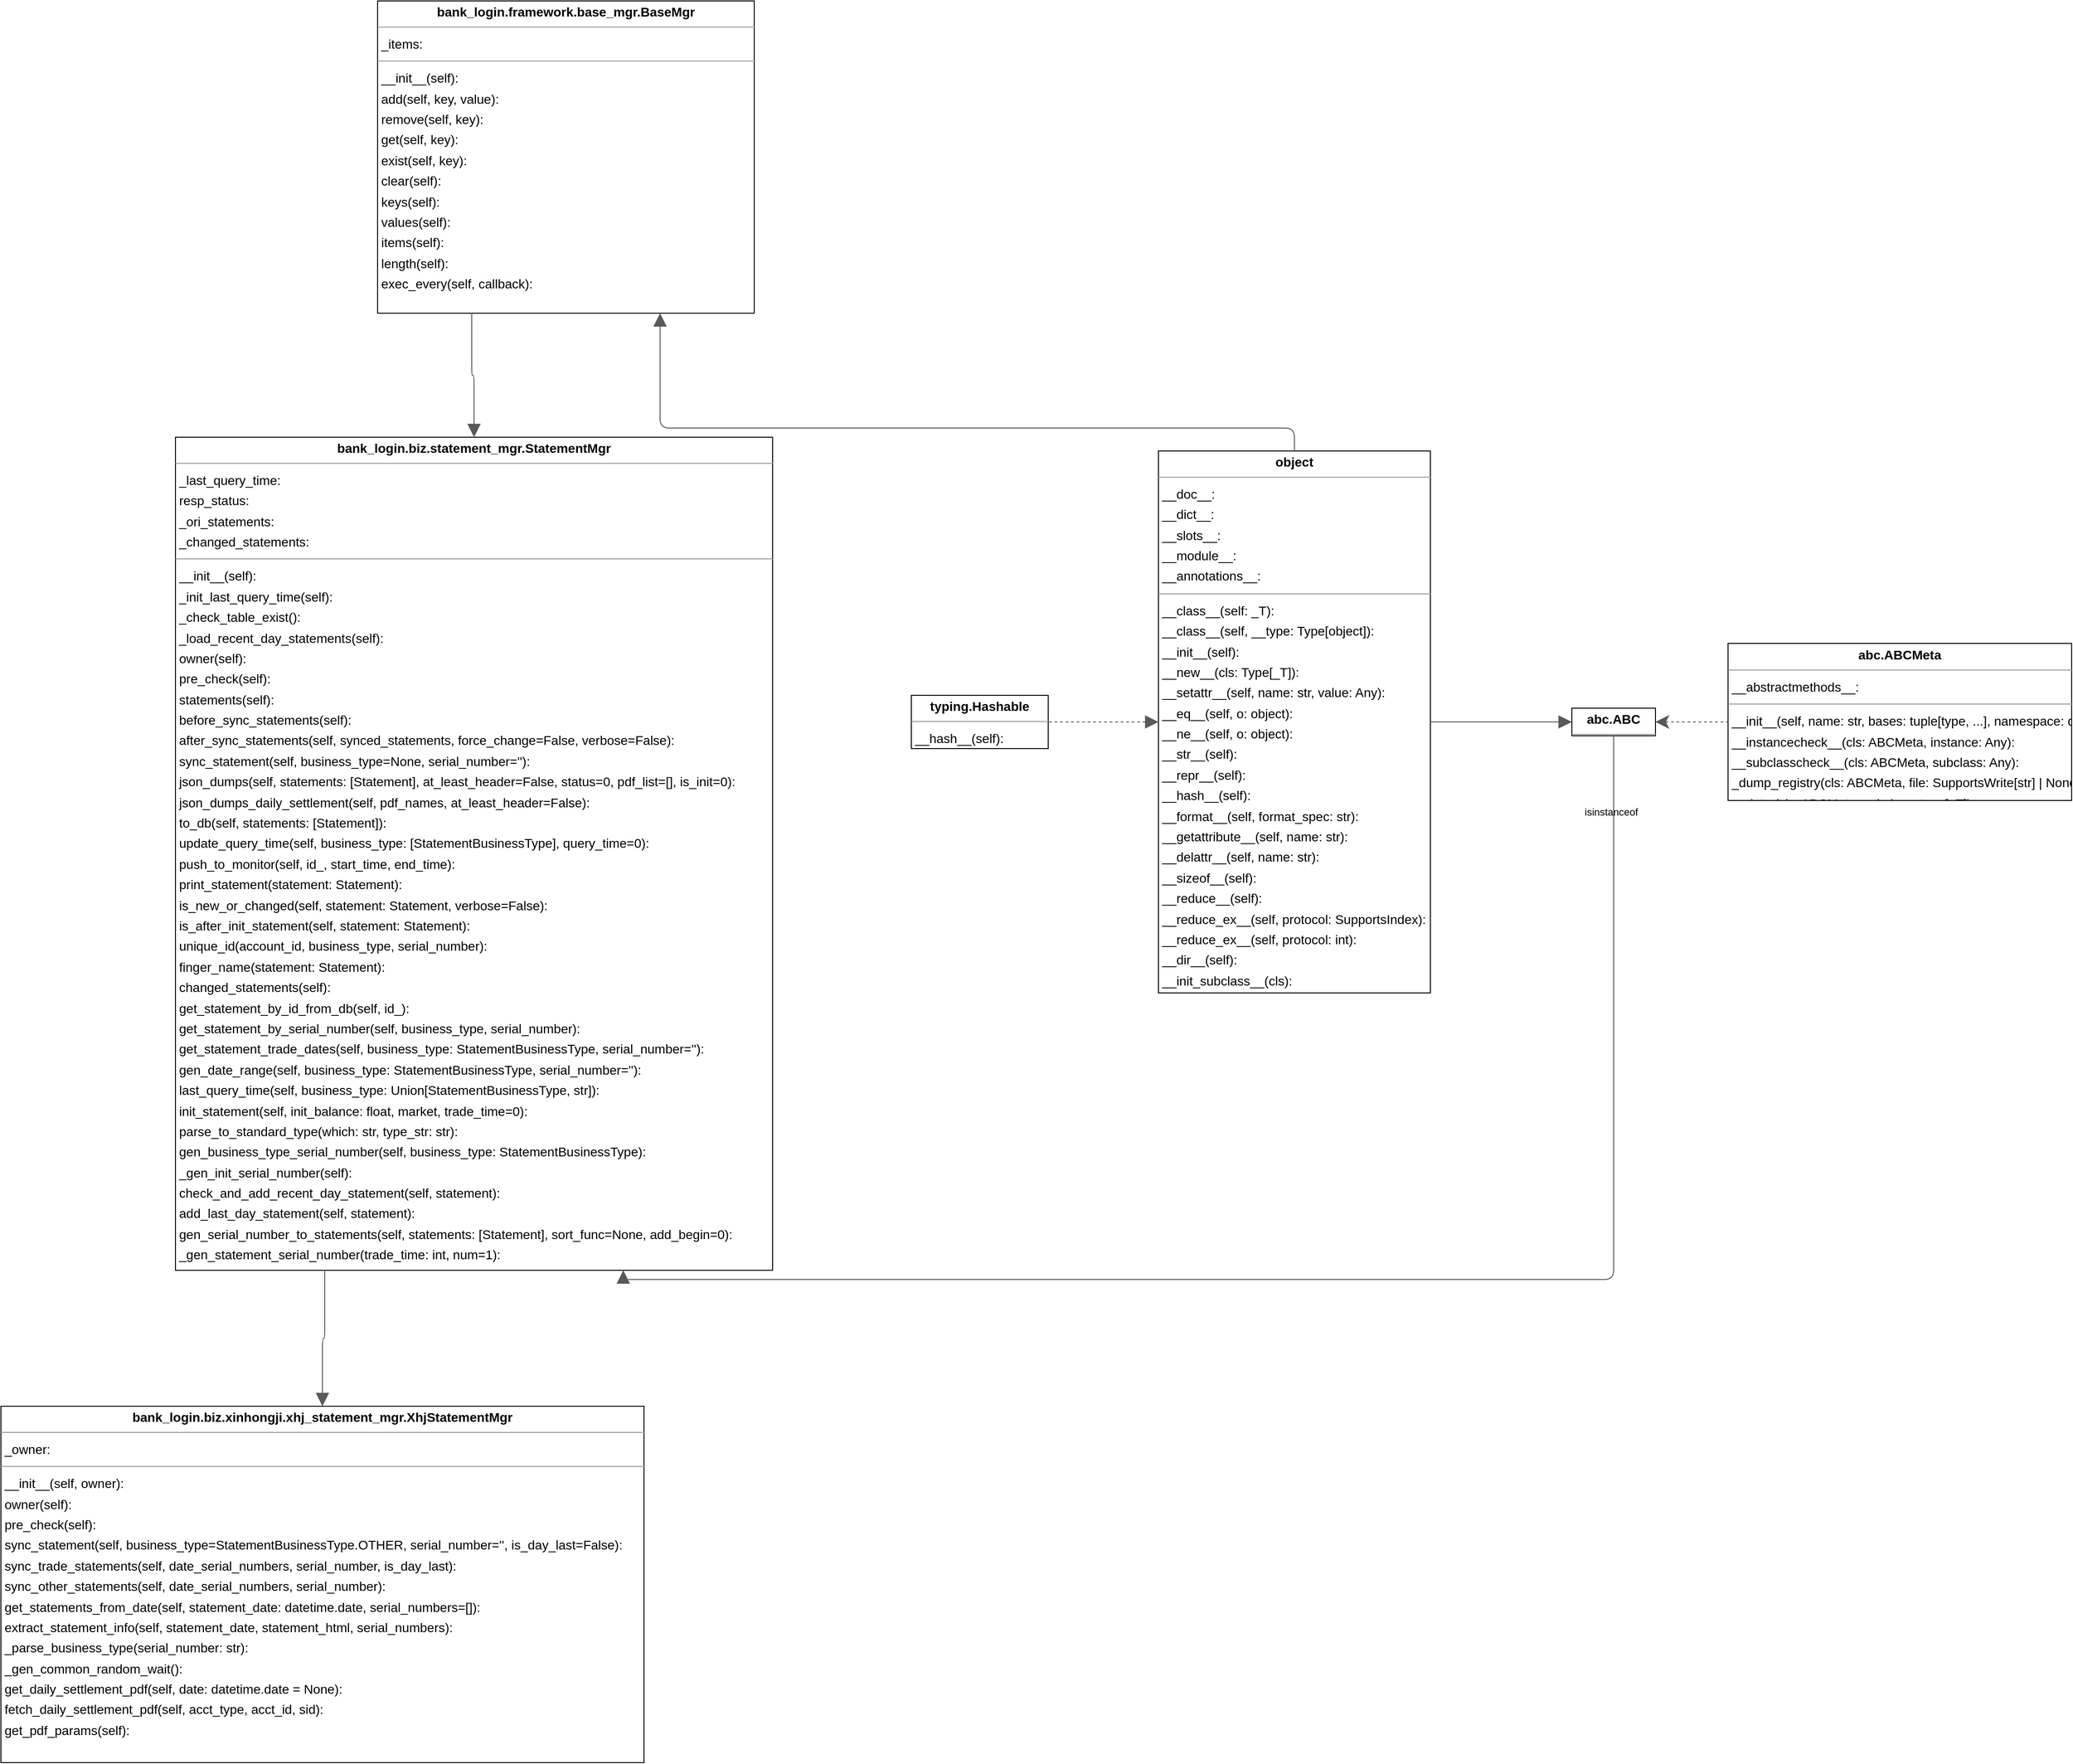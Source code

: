 <mxfile version="20.4.0" type="github">
  <diagram id="24_qW6QkzbbYUDk2BQCq" name="第 1 页">
    <mxGraphModel dx="2578" dy="1413" grid="1" gridSize="10" guides="1" tooltips="1" connect="1" arrows="1" fold="1" page="0" pageScale="1" pageWidth="827" pageHeight="1169" background="none" math="0" shadow="0">
      <root>
        <mxCell id="0" />
        <mxCell id="1" parent="0" />
        <mxCell id="node0" value="&lt;p style=&quot;margin:0px;margin-top:4px;text-align:center;&quot;&gt;&lt;b&gt;abc.ABC&lt;/b&gt;&lt;/p&gt;&lt;hr size=&quot;1&quot;/&gt;" style="verticalAlign=top;align=left;overflow=fill;fontSize=14;fontFamily=Helvetica;html=1;rounded=0;shadow=0;comic=0;labelBackgroundColor=none;strokeWidth=1;" parent="1" vertex="1">
          <mxGeometry x="920" y="620" width="91" height="30" as="geometry" />
        </mxCell>
        <mxCell id="node6" value="&lt;p style=&quot;margin:0px;margin-top:4px;text-align:center;&quot;&gt;&lt;b&gt;abc.ABCMeta&lt;/b&gt;&lt;/p&gt;&lt;hr size=&quot;1&quot;/&gt;&lt;p style=&quot;margin:0 0 0 4px;line-height:1.6;&quot;&gt; __abstractmethods__: &lt;/p&gt;&lt;hr size=&quot;1&quot;/&gt;&lt;p style=&quot;margin:0 0 0 4px;line-height:1.6;&quot;&gt; __init__(self, name: str, bases: tuple[type, ...], namespace: dict[str, Any]): &lt;br/&gt; __instancecheck__(cls: ABCMeta, instance: Any): &lt;br/&gt; __subclasscheck__(cls: ABCMeta, subclass: Any): &lt;br/&gt; _dump_registry(cls: ABCMeta, file: SupportsWrite[str] | None = ...): &lt;br/&gt; register(cls: ABCMeta, subclass: type[_T]): &lt;/p&gt;" style="verticalAlign=top;align=left;overflow=fill;fontSize=14;fontFamily=Helvetica;html=1;rounded=0;shadow=0;comic=0;labelBackgroundColor=none;strokeWidth=1;" parent="1" vertex="1">
          <mxGeometry x="1090" y="549.5" width="374" height="171" as="geometry" />
        </mxCell>
        <mxCell id="node5" value="&lt;p style=&quot;margin:0px;margin-top:4px;text-align:center;&quot;&gt;&lt;b&gt;bank_login.biz.statement_mgr.StatementMgr&lt;/b&gt;&lt;/p&gt;&lt;hr size=&quot;1&quot;/&gt;&lt;p style=&quot;margin:0 0 0 4px;line-height:1.6;&quot;&gt; _last_query_time: &lt;br/&gt; resp_status: &lt;br/&gt; _ori_statements: &lt;br/&gt; _changed_statements: &lt;/p&gt;&lt;hr size=&quot;1&quot;/&gt;&lt;p style=&quot;margin:0 0 0 4px;line-height:1.6;&quot;&gt; __init__(self): &lt;br/&gt; _init_last_query_time(self): &lt;br/&gt; _check_table_exist(): &lt;br/&gt; _load_recent_day_statements(self): &lt;br/&gt; owner(self): &lt;br/&gt; pre_check(self): &lt;br/&gt; statements(self): &lt;br/&gt; before_sync_statements(self): &lt;br/&gt; after_sync_statements(self, synced_statements, force_change=False, verbose=False): &lt;br/&gt; sync_statement(self, business_type=None, serial_number=&amp;#39;&amp;#39;): &lt;br/&gt; json_dumps(self, statements: [Statement], at_least_header=False, status=0, pdf_list=[], is_init=0): &lt;br/&gt; json_dumps_daily_settlement(self, pdf_names, at_least_header=False): &lt;br/&gt; to_db(self, statements: [Statement]): &lt;br/&gt; update_query_time(self, business_type: [StatementBusinessType], query_time=0): &lt;br/&gt; push_to_monitor(self, id_, start_time, end_time): &lt;br/&gt; print_statement(statement: Statement): &lt;br/&gt; is_new_or_changed(self, statement: Statement, verbose=False): &lt;br/&gt; is_after_init_statement(self, statement: Statement): &lt;br/&gt; unique_id(account_id, business_type, serial_number): &lt;br/&gt; finger_name(statement: Statement): &lt;br/&gt; changed_statements(self): &lt;br/&gt; get_statement_by_id_from_db(self, id_): &lt;br/&gt; get_statement_by_serial_number(self, business_type, serial_number): &lt;br/&gt; get_statement_trade_dates(self, business_type: StatementBusinessType, serial_number=&amp;#39;&amp;#39;): &lt;br/&gt; gen_date_range(self, business_type: StatementBusinessType, serial_number=&amp;#39;&amp;#39;): &lt;br/&gt; last_query_time(self, business_type: Union[StatementBusinessType, str]): &lt;br/&gt; init_statement(self, init_balance: float, market, trade_time=0): &lt;br/&gt; parse_to_standard_type(which: str, type_str: str): &lt;br/&gt; gen_business_type_serial_number(self, business_type: StatementBusinessType): &lt;br/&gt; _gen_init_serial_number(self): &lt;br/&gt; check_and_add_recent_day_statement(self, statement): &lt;br/&gt; add_last_day_statement(self, statement): &lt;br/&gt; gen_serial_number_to_statements(self, statements: [Statement], sort_func=None, add_begin=0): &lt;br/&gt; _gen_statement_serial_number(trade_time: int, num=1): &lt;/p&gt;" style="verticalAlign=top;align=left;overflow=fill;fontSize=14;fontFamily=Helvetica;html=1;rounded=0;shadow=0;comic=0;labelBackgroundColor=none;strokeWidth=1;" parent="1" vertex="1">
          <mxGeometry x="-600" y="325" width="650" height="907" as="geometry" />
        </mxCell>
        <mxCell id="node2" value="&lt;p style=&quot;margin:0px;margin-top:4px;text-align:center;&quot;&gt;&lt;b&gt;bank_login.biz.xinhongji.xhj_statement_mgr.XhjStatementMgr&lt;/b&gt;&lt;/p&gt;&lt;hr size=&quot;1&quot;/&gt;&lt;p style=&quot;margin:0 0 0 4px;line-height:1.6;&quot;&gt; _owner: &lt;/p&gt;&lt;hr size=&quot;1&quot;/&gt;&lt;p style=&quot;margin:0 0 0 4px;line-height:1.6;&quot;&gt; __init__(self, owner): &lt;br/&gt; owner(self): &lt;br/&gt; pre_check(self): &lt;br/&gt; sync_statement(self, business_type=StatementBusinessType.OTHER, serial_number=&amp;#39;&amp;#39;, is_day_last=False): &lt;br/&gt; sync_trade_statements(self, date_serial_numbers, serial_number, is_day_last): &lt;br/&gt; sync_other_statements(self, date_serial_numbers, serial_number): &lt;br/&gt; get_statements_from_date(self, statement_date: datetime.date, serial_numbers=[]): &lt;br/&gt; extract_statement_info(self, statement_date, statement_html, serial_numbers): &lt;br/&gt; _parse_business_type(serial_number: str): &lt;br/&gt; _gen_common_random_wait(): &lt;br/&gt; get_daily_settlement_pdf(self, date: datetime.date = None): &lt;br/&gt; fetch_daily_settlement_pdf(self, acct_type, acct_id, sid): &lt;br/&gt; get_pdf_params(self): &lt;/p&gt;" style="verticalAlign=top;align=left;overflow=fill;fontSize=14;fontFamily=Helvetica;html=1;rounded=0;shadow=0;comic=0;labelBackgroundColor=none;strokeWidth=1;" parent="1" vertex="1">
          <mxGeometry x="-790" y="1380" width="700" height="388" as="geometry" />
        </mxCell>
        <mxCell id="node3" value="&lt;p style=&quot;margin:0px;margin-top:4px;text-align:center;&quot;&gt;&lt;b&gt;bank_login.framework.base_mgr.BaseMgr&lt;/b&gt;&lt;/p&gt;&lt;hr size=&quot;1&quot;/&gt;&lt;p style=&quot;margin:0 0 0 4px;line-height:1.6;&quot;&gt; _items: &lt;/p&gt;&lt;hr size=&quot;1&quot;/&gt;&lt;p style=&quot;margin:0 0 0 4px;line-height:1.6;&quot;&gt; __init__(self): &lt;br/&gt; add(self, key, value): &lt;br/&gt; remove(self, key): &lt;br/&gt; get(self, key): &lt;br/&gt; exist(self, key): &lt;br/&gt; clear(self): &lt;br/&gt; keys(self): &lt;br/&gt; values(self): &lt;br/&gt; items(self): &lt;br/&gt; length(self): &lt;br/&gt; exec_every(self, callback): &lt;/p&gt;" style="verticalAlign=top;align=left;overflow=fill;fontSize=14;fontFamily=Helvetica;html=1;rounded=0;shadow=0;comic=0;labelBackgroundColor=none;strokeWidth=1;" parent="1" vertex="1">
          <mxGeometry x="-380" y="-150" width="410" height="340" as="geometry" />
        </mxCell>
        <mxCell id="node1" value="&lt;p style=&quot;margin:0px;margin-top:4px;text-align:center;&quot;&gt;&lt;b&gt;object&lt;/b&gt;&lt;/p&gt;&lt;hr size=&quot;1&quot;/&gt;&lt;p style=&quot;margin:0 0 0 4px;line-height:1.6;&quot;&gt; __doc__: &lt;br/&gt; __dict__: &lt;br/&gt; __slots__: &lt;br/&gt; __module__: &lt;br/&gt; __annotations__: &lt;/p&gt;&lt;hr size=&quot;1&quot;/&gt;&lt;p style=&quot;margin:0 0 0 4px;line-height:1.6;&quot;&gt; __class__(self: _T): &lt;br/&gt; __class__(self, __type: Type[object]): &lt;br/&gt; __init__(self): &lt;br/&gt; __new__(cls: Type[_T]): &lt;br/&gt; __setattr__(self, name: str, value: Any): &lt;br/&gt; __eq__(self, o: object): &lt;br/&gt; __ne__(self, o: object): &lt;br/&gt; __str__(self): &lt;br/&gt; __repr__(self): &lt;br/&gt; __hash__(self): &lt;br/&gt; __format__(self, format_spec: str): &lt;br/&gt; __getattribute__(self, name: str): &lt;br/&gt; __delattr__(self, name: str): &lt;br/&gt; __sizeof__(self): &lt;br/&gt; __reduce__(self): &lt;br/&gt; __reduce_ex__(self, protocol: SupportsIndex): &lt;br/&gt; __reduce_ex__(self, protocol: int): &lt;br/&gt; __dir__(self): &lt;br/&gt; __init_subclass__(cls): &lt;/p&gt;" style="verticalAlign=top;align=left;overflow=fill;fontSize=14;fontFamily=Helvetica;html=1;rounded=0;shadow=0;comic=0;labelBackgroundColor=none;strokeWidth=1;" parent="1" vertex="1">
          <mxGeometry x="470" y="340" width="296" height="590" as="geometry" />
        </mxCell>
        <mxCell id="node4" value="&lt;p style=&quot;margin:0px;margin-top:4px;text-align:center;&quot;&gt;&lt;b&gt;typing.Hashable&lt;/b&gt;&lt;/p&gt;&lt;hr size=&quot;1&quot;/&gt;&lt;p style=&quot;margin:0 0 0 4px;line-height:1.6;&quot;&gt; __hash__(self): &lt;/p&gt;" style="verticalAlign=top;align=left;overflow=fill;fontSize=14;fontFamily=Helvetica;html=1;rounded=0;shadow=0;comic=0;labelBackgroundColor=none;strokeWidth=1;" parent="1" vertex="1">
          <mxGeometry x="201" y="606" width="149" height="58" as="geometry" />
        </mxCell>
        <mxCell id="edge2" value="" style="html=1;rounded=1;edgeStyle=orthogonalEdgeStyle;dashed=1;startArrow=classic;startSize=12;endArrow=none;strokeColor=#595959;exitX=1.001;exitY=0.500;exitDx=0;exitDy=0;entryX=0.000;entryY=0.500;entryDx=0;entryDy=0;" parent="1" source="node0" target="node6" edge="1">
          <mxGeometry width="50" height="50" relative="1" as="geometry">
            <Array as="points" />
          </mxGeometry>
        </mxCell>
        <mxCell id="label16" value="isinstanceof" style="edgeLabel;resizable=0;html=1;align=left;verticalAlign=top;strokeColor=default;" parent="edge2" vertex="1" connectable="0">
          <mxGeometry x="932" y="720" as="geometry" />
        </mxCell>
        <mxCell id="edge5" value="" style="html=1;rounded=1;edgeStyle=orthogonalEdgeStyle;dashed=0;startArrow=block;startSize=12;endArrow=none;strokeColor=#595959;exitX=0.001;exitY=0.500;exitDx=0;exitDy=0;entryX=1.000;entryY=0.500;entryDx=0;entryDy=0;" parent="1" source="node0" target="node1" edge="1">
          <mxGeometry width="50" height="50" relative="1" as="geometry">
            <Array as="points" />
          </mxGeometry>
        </mxCell>
        <mxCell id="edge4" value="" style="html=1;rounded=1;edgeStyle=orthogonalEdgeStyle;dashed=0;startArrow=block;startSize=12;endArrow=none;strokeColor=#595959;exitX=0.750;exitY=1.000;exitDx=0;exitDy=0;entryX=0.500;entryY=1.001;entryDx=0;entryDy=0;" parent="1" source="node5" target="node0" edge="1">
          <mxGeometry width="50" height="50" relative="1" as="geometry">
            <Array as="points">
              <mxPoint x="201" y="1242" />
              <mxPoint x="922" y="1242" />
            </Array>
          </mxGeometry>
        </mxCell>
        <mxCell id="edge0" value="" style="html=1;rounded=1;edgeStyle=orthogonalEdgeStyle;dashed=0;startArrow=block;startSize=12;endArrow=none;strokeColor=#595959;exitX=0.500;exitY=0.000;exitDx=0;exitDy=0;entryX=0.250;entryY=1.000;entryDx=0;entryDy=0;" parent="1" source="node5" target="node3" edge="1">
          <mxGeometry width="50" height="50" relative="1" as="geometry">
            <Array as="points" />
          </mxGeometry>
        </mxCell>
        <mxCell id="edge1" value="" style="html=1;rounded=1;edgeStyle=orthogonalEdgeStyle;dashed=0;startArrow=block;startSize=12;endArrow=none;strokeColor=#595959;exitX=0.500;exitY=0.000;exitDx=0;exitDy=0;entryX=0.250;entryY=1.000;entryDx=0;entryDy=0;" parent="1" source="node2" target="node5" edge="1">
          <mxGeometry width="50" height="50" relative="1" as="geometry">
            <Array as="points" />
          </mxGeometry>
        </mxCell>
        <mxCell id="edge3" value="" style="html=1;rounded=1;edgeStyle=orthogonalEdgeStyle;dashed=0;startArrow=block;startSize=12;endArrow=none;strokeColor=#595959;exitX=0.750;exitY=1.000;exitDx=0;exitDy=0;entryX=0.500;entryY=0.000;entryDx=0;entryDy=0;" parent="1" source="node3" target="node1" edge="1">
          <mxGeometry width="50" height="50" relative="1" as="geometry">
            <Array as="points">
              <mxPoint x="263" y="315" />
              <mxPoint x="678" y="315" />
            </Array>
          </mxGeometry>
        </mxCell>
        <mxCell id="edge6" value="" style="html=1;rounded=1;edgeStyle=orthogonalEdgeStyle;dashed=1;startArrow=block;startSize=12;endArrow=none;strokeColor=#595959;exitX=0.000;exitY=0.500;exitDx=0;exitDy=0;entryX=1.000;entryY=0.500;entryDx=0;entryDy=0;" parent="1" source="node1" target="node4" edge="1">
          <mxGeometry width="50" height="50" relative="1" as="geometry">
            <Array as="points" />
          </mxGeometry>
        </mxCell>
      </root>
    </mxGraphModel>
  </diagram>
</mxfile>
